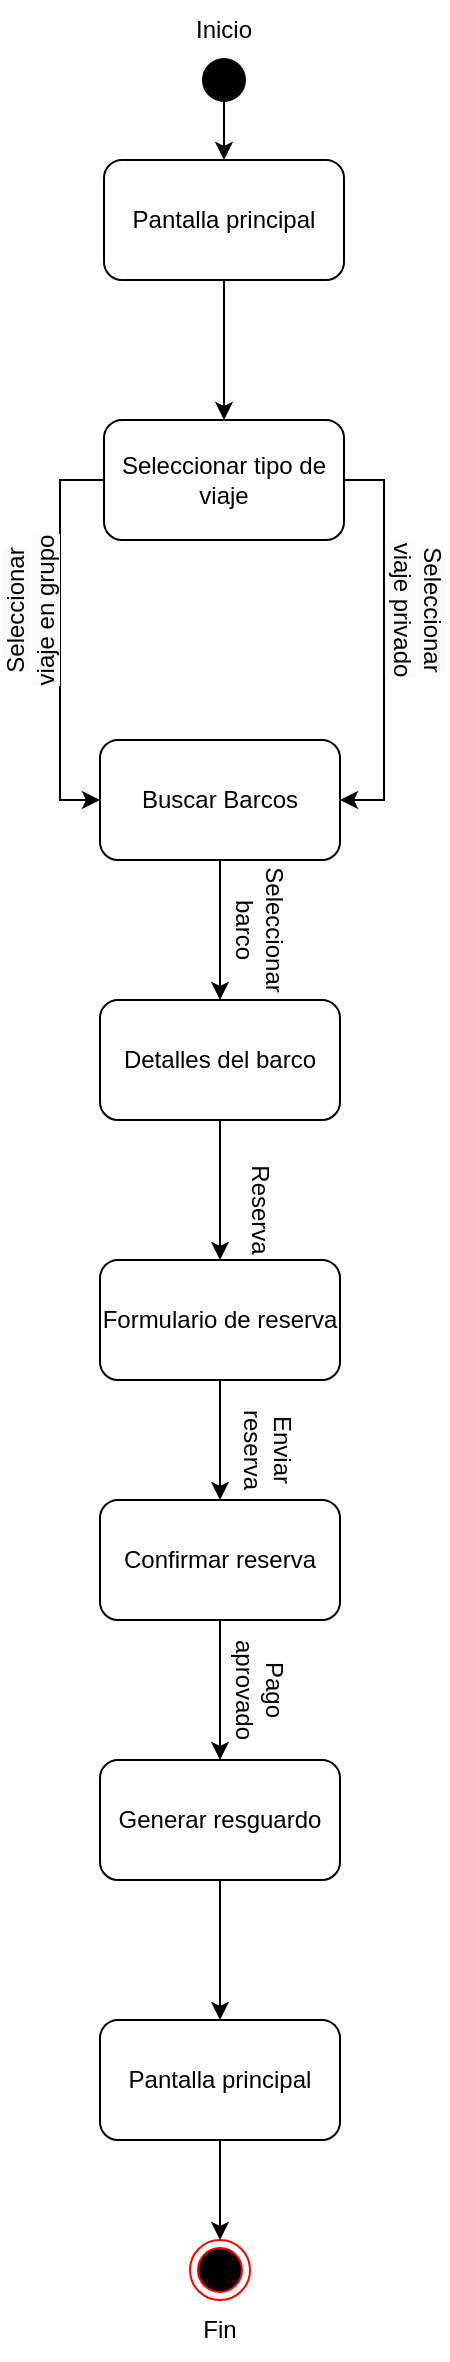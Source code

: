 <mxfile version="24.7.17">
  <diagram name="Pàgina-1" id="iYUXUyXI3bTQenoI2wBv">
    <mxGraphModel dx="928" dy="465" grid="1" gridSize="10" guides="1" tooltips="1" connect="1" arrows="1" fold="1" page="1" pageScale="1" pageWidth="827" pageHeight="1169" math="0" shadow="0">
      <root>
        <mxCell id="0" />
        <mxCell id="1" parent="0" />
        <mxCell id="x7MdzEhbPjzZ_axmg5Fu-28" style="edgeStyle=orthogonalEdgeStyle;rounded=0;orthogonalLoop=1;jettySize=auto;html=1;entryX=0.5;entryY=0;entryDx=0;entryDy=0;" edge="1" parent="1" source="x7MdzEhbPjzZ_axmg5Fu-2" target="x7MdzEhbPjzZ_axmg5Fu-27">
          <mxGeometry relative="1" as="geometry" />
        </mxCell>
        <mxCell id="x7MdzEhbPjzZ_axmg5Fu-2" value="" style="shape=waypoint;sketch=0;fillStyle=solid;size=6;pointerEvents=1;points=[];fillColor=none;resizable=0;rotatable=0;perimeter=centerPerimeter;snapToPoint=1;strokeWidth=9;" vertex="1" parent="1">
          <mxGeometry x="410" y="30" width="20" height="20" as="geometry" />
        </mxCell>
        <mxCell id="x7MdzEhbPjzZ_axmg5Fu-3" value="Detalles del barco" style="rounded=1;whiteSpace=wrap;html=1;" vertex="1" parent="1">
          <mxGeometry x="358" y="500" width="120" height="60" as="geometry" />
        </mxCell>
        <mxCell id="x7MdzEhbPjzZ_axmg5Fu-18" style="edgeStyle=orthogonalEdgeStyle;rounded=0;orthogonalLoop=1;jettySize=auto;html=1;exitX=0.5;exitY=1;exitDx=0;exitDy=0;entryX=0.5;entryY=0;entryDx=0;entryDy=0;" edge="1" parent="1" source="x7MdzEhbPjzZ_axmg5Fu-4" target="x7MdzEhbPjzZ_axmg5Fu-16">
          <mxGeometry relative="1" as="geometry" />
        </mxCell>
        <mxCell id="x7MdzEhbPjzZ_axmg5Fu-4" value="Formulario de reserva" style="rounded=1;whiteSpace=wrap;html=1;" vertex="1" parent="1">
          <mxGeometry x="358" y="630" width="120" height="60" as="geometry" />
        </mxCell>
        <mxCell id="x7MdzEhbPjzZ_axmg5Fu-5" value="" style="endArrow=classic;html=1;rounded=0;entryX=0.5;entryY=0;entryDx=0;entryDy=0;exitX=0.5;exitY=1;exitDx=0;exitDy=0;" edge="1" parent="1" source="x7MdzEhbPjzZ_axmg5Fu-3" target="x7MdzEhbPjzZ_axmg5Fu-4">
          <mxGeometry width="50" height="50" relative="1" as="geometry">
            <mxPoint x="418" y="550" as="sourcePoint" />
            <mxPoint x="458" y="580" as="targetPoint" />
          </mxGeometry>
        </mxCell>
        <mxCell id="x7MdzEhbPjzZ_axmg5Fu-6" style="edgeStyle=orthogonalEdgeStyle;rounded=0;orthogonalLoop=1;jettySize=auto;html=1;exitX=0;exitY=0.5;exitDx=0;exitDy=0;entryX=0;entryY=0.5;entryDx=0;entryDy=0;" edge="1" parent="1" source="x7MdzEhbPjzZ_axmg5Fu-8" target="x7MdzEhbPjzZ_axmg5Fu-10">
          <mxGeometry relative="1" as="geometry" />
        </mxCell>
        <mxCell id="x7MdzEhbPjzZ_axmg5Fu-7" style="edgeStyle=orthogonalEdgeStyle;rounded=0;orthogonalLoop=1;jettySize=auto;html=1;exitX=1;exitY=0.5;exitDx=0;exitDy=0;entryX=1;entryY=0.5;entryDx=0;entryDy=0;" edge="1" parent="1" source="x7MdzEhbPjzZ_axmg5Fu-8" target="x7MdzEhbPjzZ_axmg5Fu-10">
          <mxGeometry relative="1" as="geometry" />
        </mxCell>
        <mxCell id="x7MdzEhbPjzZ_axmg5Fu-8" value="Seleccionar tipo de viaje" style="rounded=1;whiteSpace=wrap;html=1;" vertex="1" parent="1">
          <mxGeometry x="360" y="210" width="120" height="60" as="geometry" />
        </mxCell>
        <mxCell id="x7MdzEhbPjzZ_axmg5Fu-9" style="edgeStyle=orthogonalEdgeStyle;rounded=0;orthogonalLoop=1;jettySize=auto;html=1;exitX=0.5;exitY=1;exitDx=0;exitDy=0;entryX=0.5;entryY=0;entryDx=0;entryDy=0;" edge="1" parent="1" source="x7MdzEhbPjzZ_axmg5Fu-10" target="x7MdzEhbPjzZ_axmg5Fu-3">
          <mxGeometry relative="1" as="geometry" />
        </mxCell>
        <mxCell id="x7MdzEhbPjzZ_axmg5Fu-10" value="Buscar Barcos" style="rounded=1;whiteSpace=wrap;html=1;" vertex="1" parent="1">
          <mxGeometry x="358" y="370" width="120" height="60" as="geometry" />
        </mxCell>
        <mxCell id="x7MdzEhbPjzZ_axmg5Fu-11" value="&lt;span style=&quot;color: rgb(0, 0, 0); font-family: Helvetica; font-size: 12px; font-style: normal; font-variant-ligatures: normal; font-variant-caps: normal; font-weight: 400; letter-spacing: normal; orphans: 2; text-align: center; text-indent: 0px; text-transform: none; widows: 2; word-spacing: 0px; -webkit-text-stroke-width: 0px; white-space: normal; background-color: rgb(251, 251, 251); text-decoration-thickness: initial; text-decoration-style: initial; text-decoration-color: initial; display: inline !important; float: none;&quot;&gt;Seleccionar viaje en grupo&lt;/span&gt;" style="text;html=1;align=center;verticalAlign=middle;whiteSpace=wrap;rounded=0;rotation=270;" vertex="1" parent="1">
          <mxGeometry x="278" y="290" width="90" height="30" as="geometry" />
        </mxCell>
        <mxCell id="x7MdzEhbPjzZ_axmg5Fu-12" value="&lt;span style=&quot;color: rgb(0, 0, 0); font-family: Helvetica; font-size: 12px; font-style: normal; font-variant-ligatures: normal; font-variant-caps: normal; font-weight: 400; letter-spacing: normal; orphans: 2; text-align: center; text-indent: 0px; text-transform: none; widows: 2; word-spacing: 0px; -webkit-text-stroke-width: 0px; white-space: normal; background-color: rgb(251, 251, 251); text-decoration-thickness: initial; text-decoration-style: initial; text-decoration-color: initial; display: inline !important; float: none;&quot;&gt;Seleccionar viaje privado&lt;/span&gt;" style="text;html=1;align=center;verticalAlign=middle;whiteSpace=wrap;rounded=0;rotation=90;" vertex="1" parent="1">
          <mxGeometry x="472" y="290" width="90" height="30" as="geometry" />
        </mxCell>
        <mxCell id="x7MdzEhbPjzZ_axmg5Fu-14" value="Seleccionar barco" style="text;html=1;align=center;verticalAlign=middle;whiteSpace=wrap;rounded=0;rotation=90;" vertex="1" parent="1">
          <mxGeometry x="408" y="450" width="60" height="30" as="geometry" />
        </mxCell>
        <mxCell id="x7MdzEhbPjzZ_axmg5Fu-15" value="Reserva" style="text;html=1;align=center;verticalAlign=middle;whiteSpace=wrap;rounded=0;rotation=90;" vertex="1" parent="1">
          <mxGeometry x="408" y="590" width="60" height="30" as="geometry" />
        </mxCell>
        <mxCell id="x7MdzEhbPjzZ_axmg5Fu-20" style="edgeStyle=orthogonalEdgeStyle;rounded=0;orthogonalLoop=1;jettySize=auto;html=1;exitX=0.5;exitY=1;exitDx=0;exitDy=0;entryX=0.5;entryY=0;entryDx=0;entryDy=0;" edge="1" parent="1" source="x7MdzEhbPjzZ_axmg5Fu-16" target="x7MdzEhbPjzZ_axmg5Fu-19">
          <mxGeometry relative="1" as="geometry" />
        </mxCell>
        <mxCell id="x7MdzEhbPjzZ_axmg5Fu-16" value="Confirmar reserva" style="rounded=1;whiteSpace=wrap;html=1;" vertex="1" parent="1">
          <mxGeometry x="358" y="750" width="120" height="60" as="geometry" />
        </mxCell>
        <mxCell id="x7MdzEhbPjzZ_axmg5Fu-17" value="Enviar reserva" style="text;html=1;align=center;verticalAlign=middle;whiteSpace=wrap;rounded=0;rotation=90;" vertex="1" parent="1">
          <mxGeometry x="412" y="710" width="60" height="30" as="geometry" />
        </mxCell>
        <mxCell id="x7MdzEhbPjzZ_axmg5Fu-25" style="edgeStyle=orthogonalEdgeStyle;rounded=0;orthogonalLoop=1;jettySize=auto;html=1;exitX=0.5;exitY=1;exitDx=0;exitDy=0;entryX=0.5;entryY=0;entryDx=0;entryDy=0;" edge="1" parent="1" source="x7MdzEhbPjzZ_axmg5Fu-19" target="x7MdzEhbPjzZ_axmg5Fu-24">
          <mxGeometry relative="1" as="geometry" />
        </mxCell>
        <mxCell id="x7MdzEhbPjzZ_axmg5Fu-19" value="Generar resguardo" style="rounded=1;whiteSpace=wrap;html=1;" vertex="1" parent="1">
          <mxGeometry x="358" y="880" width="120" height="60" as="geometry" />
        </mxCell>
        <mxCell id="x7MdzEhbPjzZ_axmg5Fu-21" value="Pago aprovado" style="text;html=1;align=center;verticalAlign=middle;whiteSpace=wrap;rounded=0;rotation=90;" vertex="1" parent="1">
          <mxGeometry x="408" y="830" width="60" height="30" as="geometry" />
        </mxCell>
        <mxCell id="x7MdzEhbPjzZ_axmg5Fu-22" value="" style="ellipse;html=1;shape=endState;fillColor=#000000;strokeColor=#ff0000;" vertex="1" parent="1">
          <mxGeometry x="403" y="1120" width="30" height="30" as="geometry" />
        </mxCell>
        <mxCell id="x7MdzEhbPjzZ_axmg5Fu-26" value="" style="edgeStyle=orthogonalEdgeStyle;rounded=0;orthogonalLoop=1;jettySize=auto;html=1;" edge="1" parent="1" source="x7MdzEhbPjzZ_axmg5Fu-24" target="x7MdzEhbPjzZ_axmg5Fu-22">
          <mxGeometry relative="1" as="geometry" />
        </mxCell>
        <mxCell id="x7MdzEhbPjzZ_axmg5Fu-24" value="Pantalla principal" style="rounded=1;whiteSpace=wrap;html=1;" vertex="1" parent="1">
          <mxGeometry x="358" y="1010" width="120" height="60" as="geometry" />
        </mxCell>
        <mxCell id="x7MdzEhbPjzZ_axmg5Fu-33" style="edgeStyle=orthogonalEdgeStyle;rounded=0;orthogonalLoop=1;jettySize=auto;html=1;exitX=0.5;exitY=1;exitDx=0;exitDy=0;" edge="1" parent="1" source="x7MdzEhbPjzZ_axmg5Fu-27" target="x7MdzEhbPjzZ_axmg5Fu-8">
          <mxGeometry relative="1" as="geometry">
            <mxPoint x="420.333" y="190" as="targetPoint" />
          </mxGeometry>
        </mxCell>
        <mxCell id="x7MdzEhbPjzZ_axmg5Fu-27" value="Pantalla principal" style="rounded=1;whiteSpace=wrap;html=1;" vertex="1" parent="1">
          <mxGeometry x="360" y="80" width="120" height="60" as="geometry" />
        </mxCell>
        <mxCell id="x7MdzEhbPjzZ_axmg5Fu-34" value="Inicio" style="text;html=1;align=center;verticalAlign=middle;whiteSpace=wrap;rounded=0;" vertex="1" parent="1">
          <mxGeometry x="390" width="60" height="30" as="geometry" />
        </mxCell>
        <mxCell id="x7MdzEhbPjzZ_axmg5Fu-35" value="Fin" style="text;html=1;align=center;verticalAlign=middle;whiteSpace=wrap;rounded=0;" vertex="1" parent="1">
          <mxGeometry x="388" y="1150" width="60" height="30" as="geometry" />
        </mxCell>
      </root>
    </mxGraphModel>
  </diagram>
</mxfile>
